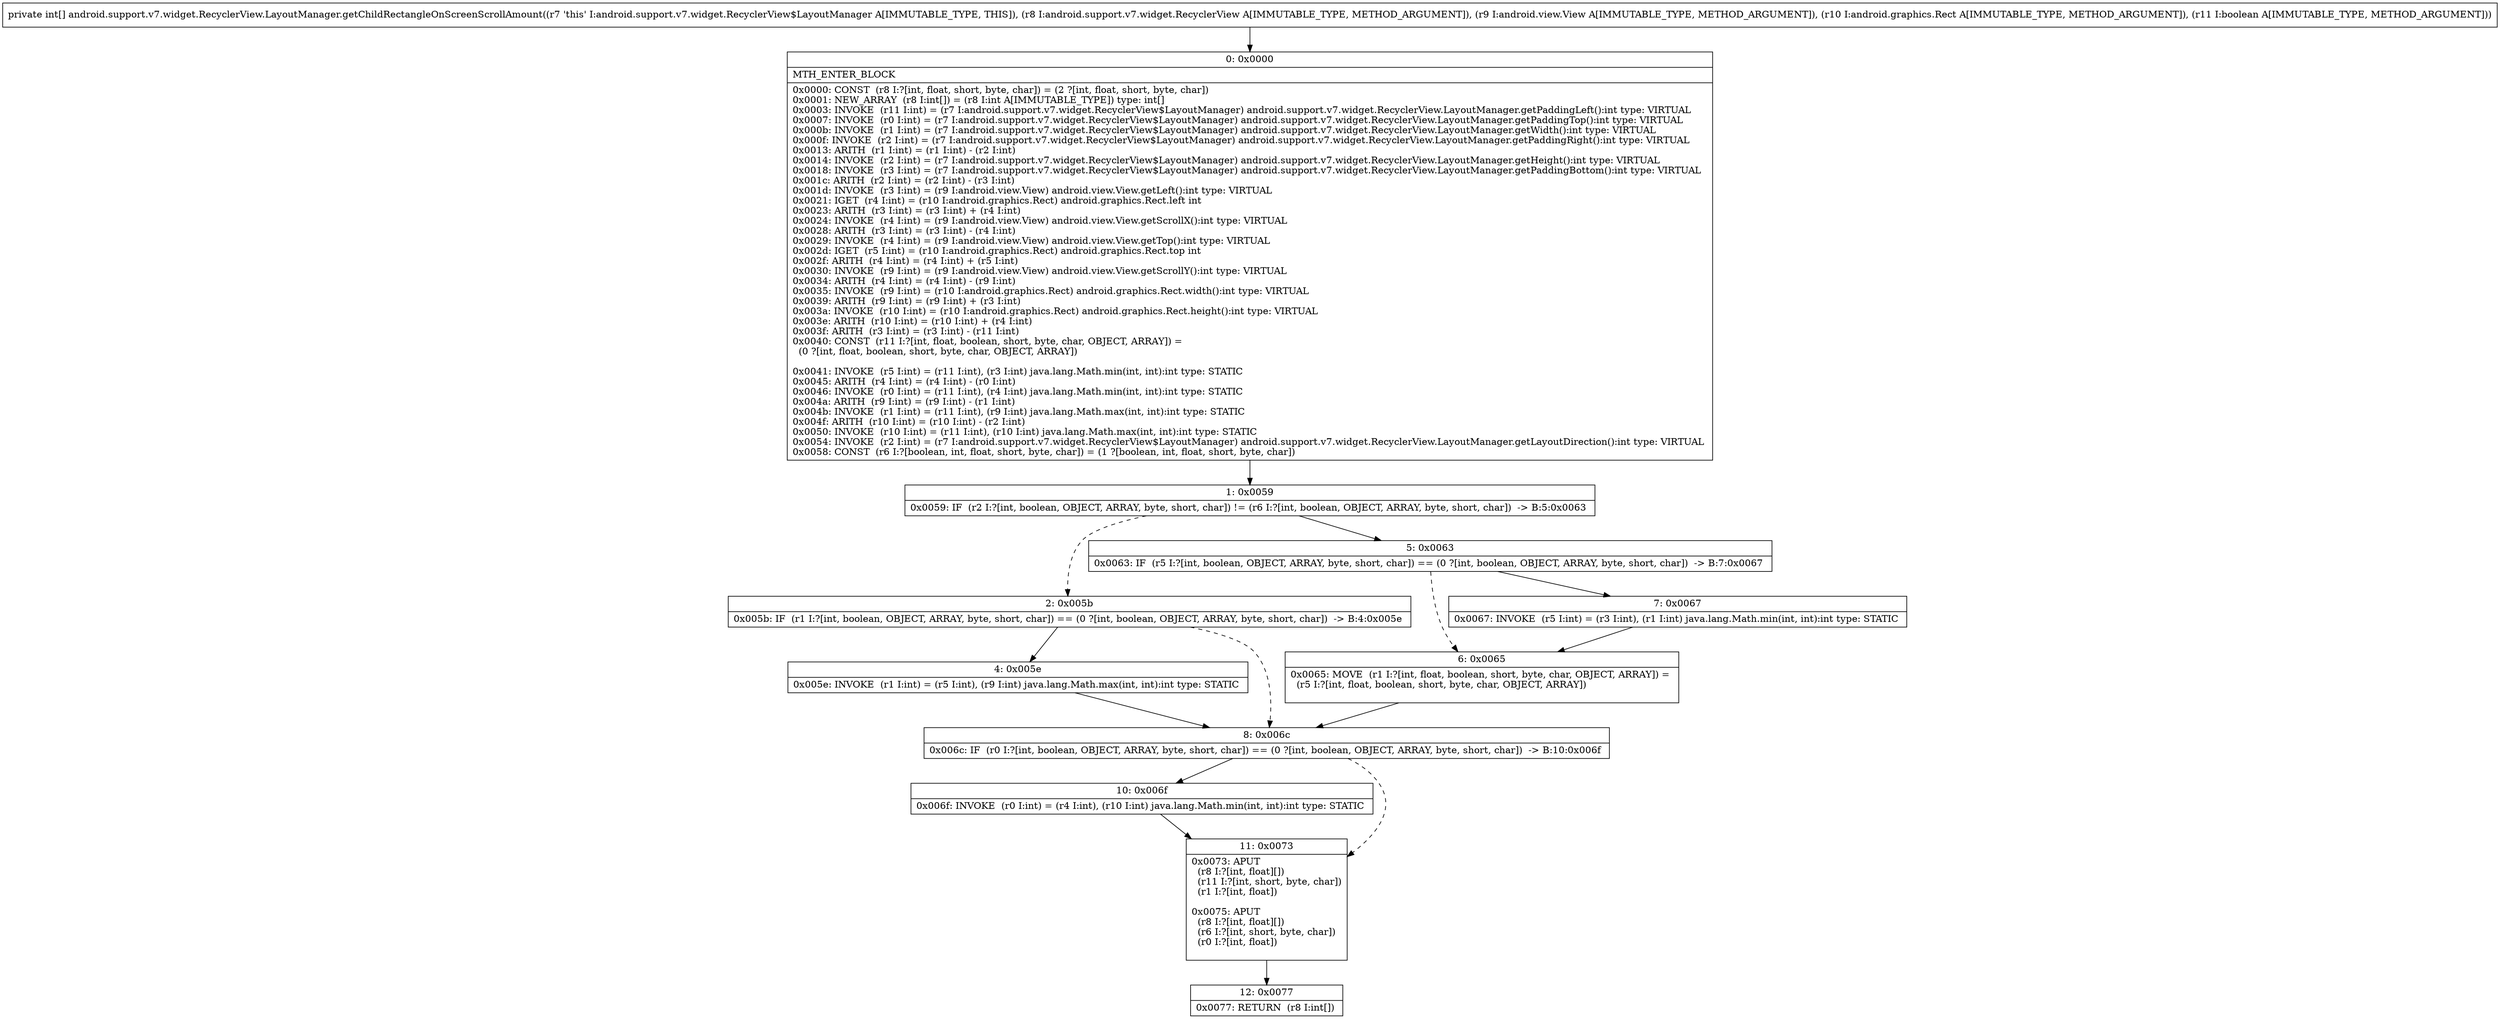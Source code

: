 digraph "CFG forandroid.support.v7.widget.RecyclerView.LayoutManager.getChildRectangleOnScreenScrollAmount(Landroid\/support\/v7\/widget\/RecyclerView;Landroid\/view\/View;Landroid\/graphics\/Rect;Z)[I" {
Node_0 [shape=record,label="{0\:\ 0x0000|MTH_ENTER_BLOCK\l|0x0000: CONST  (r8 I:?[int, float, short, byte, char]) = (2 ?[int, float, short, byte, char]) \l0x0001: NEW_ARRAY  (r8 I:int[]) = (r8 I:int A[IMMUTABLE_TYPE]) type: int[] \l0x0003: INVOKE  (r11 I:int) = (r7 I:android.support.v7.widget.RecyclerView$LayoutManager) android.support.v7.widget.RecyclerView.LayoutManager.getPaddingLeft():int type: VIRTUAL \l0x0007: INVOKE  (r0 I:int) = (r7 I:android.support.v7.widget.RecyclerView$LayoutManager) android.support.v7.widget.RecyclerView.LayoutManager.getPaddingTop():int type: VIRTUAL \l0x000b: INVOKE  (r1 I:int) = (r7 I:android.support.v7.widget.RecyclerView$LayoutManager) android.support.v7.widget.RecyclerView.LayoutManager.getWidth():int type: VIRTUAL \l0x000f: INVOKE  (r2 I:int) = (r7 I:android.support.v7.widget.RecyclerView$LayoutManager) android.support.v7.widget.RecyclerView.LayoutManager.getPaddingRight():int type: VIRTUAL \l0x0013: ARITH  (r1 I:int) = (r1 I:int) \- (r2 I:int) \l0x0014: INVOKE  (r2 I:int) = (r7 I:android.support.v7.widget.RecyclerView$LayoutManager) android.support.v7.widget.RecyclerView.LayoutManager.getHeight():int type: VIRTUAL \l0x0018: INVOKE  (r3 I:int) = (r7 I:android.support.v7.widget.RecyclerView$LayoutManager) android.support.v7.widget.RecyclerView.LayoutManager.getPaddingBottom():int type: VIRTUAL \l0x001c: ARITH  (r2 I:int) = (r2 I:int) \- (r3 I:int) \l0x001d: INVOKE  (r3 I:int) = (r9 I:android.view.View) android.view.View.getLeft():int type: VIRTUAL \l0x0021: IGET  (r4 I:int) = (r10 I:android.graphics.Rect) android.graphics.Rect.left int \l0x0023: ARITH  (r3 I:int) = (r3 I:int) + (r4 I:int) \l0x0024: INVOKE  (r4 I:int) = (r9 I:android.view.View) android.view.View.getScrollX():int type: VIRTUAL \l0x0028: ARITH  (r3 I:int) = (r3 I:int) \- (r4 I:int) \l0x0029: INVOKE  (r4 I:int) = (r9 I:android.view.View) android.view.View.getTop():int type: VIRTUAL \l0x002d: IGET  (r5 I:int) = (r10 I:android.graphics.Rect) android.graphics.Rect.top int \l0x002f: ARITH  (r4 I:int) = (r4 I:int) + (r5 I:int) \l0x0030: INVOKE  (r9 I:int) = (r9 I:android.view.View) android.view.View.getScrollY():int type: VIRTUAL \l0x0034: ARITH  (r4 I:int) = (r4 I:int) \- (r9 I:int) \l0x0035: INVOKE  (r9 I:int) = (r10 I:android.graphics.Rect) android.graphics.Rect.width():int type: VIRTUAL \l0x0039: ARITH  (r9 I:int) = (r9 I:int) + (r3 I:int) \l0x003a: INVOKE  (r10 I:int) = (r10 I:android.graphics.Rect) android.graphics.Rect.height():int type: VIRTUAL \l0x003e: ARITH  (r10 I:int) = (r10 I:int) + (r4 I:int) \l0x003f: ARITH  (r3 I:int) = (r3 I:int) \- (r11 I:int) \l0x0040: CONST  (r11 I:?[int, float, boolean, short, byte, char, OBJECT, ARRAY]) = \l  (0 ?[int, float, boolean, short, byte, char, OBJECT, ARRAY])\l \l0x0041: INVOKE  (r5 I:int) = (r11 I:int), (r3 I:int) java.lang.Math.min(int, int):int type: STATIC \l0x0045: ARITH  (r4 I:int) = (r4 I:int) \- (r0 I:int) \l0x0046: INVOKE  (r0 I:int) = (r11 I:int), (r4 I:int) java.lang.Math.min(int, int):int type: STATIC \l0x004a: ARITH  (r9 I:int) = (r9 I:int) \- (r1 I:int) \l0x004b: INVOKE  (r1 I:int) = (r11 I:int), (r9 I:int) java.lang.Math.max(int, int):int type: STATIC \l0x004f: ARITH  (r10 I:int) = (r10 I:int) \- (r2 I:int) \l0x0050: INVOKE  (r10 I:int) = (r11 I:int), (r10 I:int) java.lang.Math.max(int, int):int type: STATIC \l0x0054: INVOKE  (r2 I:int) = (r7 I:android.support.v7.widget.RecyclerView$LayoutManager) android.support.v7.widget.RecyclerView.LayoutManager.getLayoutDirection():int type: VIRTUAL \l0x0058: CONST  (r6 I:?[boolean, int, float, short, byte, char]) = (1 ?[boolean, int, float, short, byte, char]) \l}"];
Node_1 [shape=record,label="{1\:\ 0x0059|0x0059: IF  (r2 I:?[int, boolean, OBJECT, ARRAY, byte, short, char]) != (r6 I:?[int, boolean, OBJECT, ARRAY, byte, short, char])  \-\> B:5:0x0063 \l}"];
Node_2 [shape=record,label="{2\:\ 0x005b|0x005b: IF  (r1 I:?[int, boolean, OBJECT, ARRAY, byte, short, char]) == (0 ?[int, boolean, OBJECT, ARRAY, byte, short, char])  \-\> B:4:0x005e \l}"];
Node_4 [shape=record,label="{4\:\ 0x005e|0x005e: INVOKE  (r1 I:int) = (r5 I:int), (r9 I:int) java.lang.Math.max(int, int):int type: STATIC \l}"];
Node_5 [shape=record,label="{5\:\ 0x0063|0x0063: IF  (r5 I:?[int, boolean, OBJECT, ARRAY, byte, short, char]) == (0 ?[int, boolean, OBJECT, ARRAY, byte, short, char])  \-\> B:7:0x0067 \l}"];
Node_6 [shape=record,label="{6\:\ 0x0065|0x0065: MOVE  (r1 I:?[int, float, boolean, short, byte, char, OBJECT, ARRAY]) = \l  (r5 I:?[int, float, boolean, short, byte, char, OBJECT, ARRAY])\l \l}"];
Node_7 [shape=record,label="{7\:\ 0x0067|0x0067: INVOKE  (r5 I:int) = (r3 I:int), (r1 I:int) java.lang.Math.min(int, int):int type: STATIC \l}"];
Node_8 [shape=record,label="{8\:\ 0x006c|0x006c: IF  (r0 I:?[int, boolean, OBJECT, ARRAY, byte, short, char]) == (0 ?[int, boolean, OBJECT, ARRAY, byte, short, char])  \-\> B:10:0x006f \l}"];
Node_10 [shape=record,label="{10\:\ 0x006f|0x006f: INVOKE  (r0 I:int) = (r4 I:int), (r10 I:int) java.lang.Math.min(int, int):int type: STATIC \l}"];
Node_11 [shape=record,label="{11\:\ 0x0073|0x0073: APUT  \l  (r8 I:?[int, float][])\l  (r11 I:?[int, short, byte, char])\l  (r1 I:?[int, float])\l \l0x0075: APUT  \l  (r8 I:?[int, float][])\l  (r6 I:?[int, short, byte, char])\l  (r0 I:?[int, float])\l \l}"];
Node_12 [shape=record,label="{12\:\ 0x0077|0x0077: RETURN  (r8 I:int[]) \l}"];
MethodNode[shape=record,label="{private int[] android.support.v7.widget.RecyclerView.LayoutManager.getChildRectangleOnScreenScrollAmount((r7 'this' I:android.support.v7.widget.RecyclerView$LayoutManager A[IMMUTABLE_TYPE, THIS]), (r8 I:android.support.v7.widget.RecyclerView A[IMMUTABLE_TYPE, METHOD_ARGUMENT]), (r9 I:android.view.View A[IMMUTABLE_TYPE, METHOD_ARGUMENT]), (r10 I:android.graphics.Rect A[IMMUTABLE_TYPE, METHOD_ARGUMENT]), (r11 I:boolean A[IMMUTABLE_TYPE, METHOD_ARGUMENT])) }"];
MethodNode -> Node_0;
Node_0 -> Node_1;
Node_1 -> Node_2[style=dashed];
Node_1 -> Node_5;
Node_2 -> Node_4;
Node_2 -> Node_8[style=dashed];
Node_4 -> Node_8;
Node_5 -> Node_6[style=dashed];
Node_5 -> Node_7;
Node_6 -> Node_8;
Node_7 -> Node_6;
Node_8 -> Node_10;
Node_8 -> Node_11[style=dashed];
Node_10 -> Node_11;
Node_11 -> Node_12;
}

